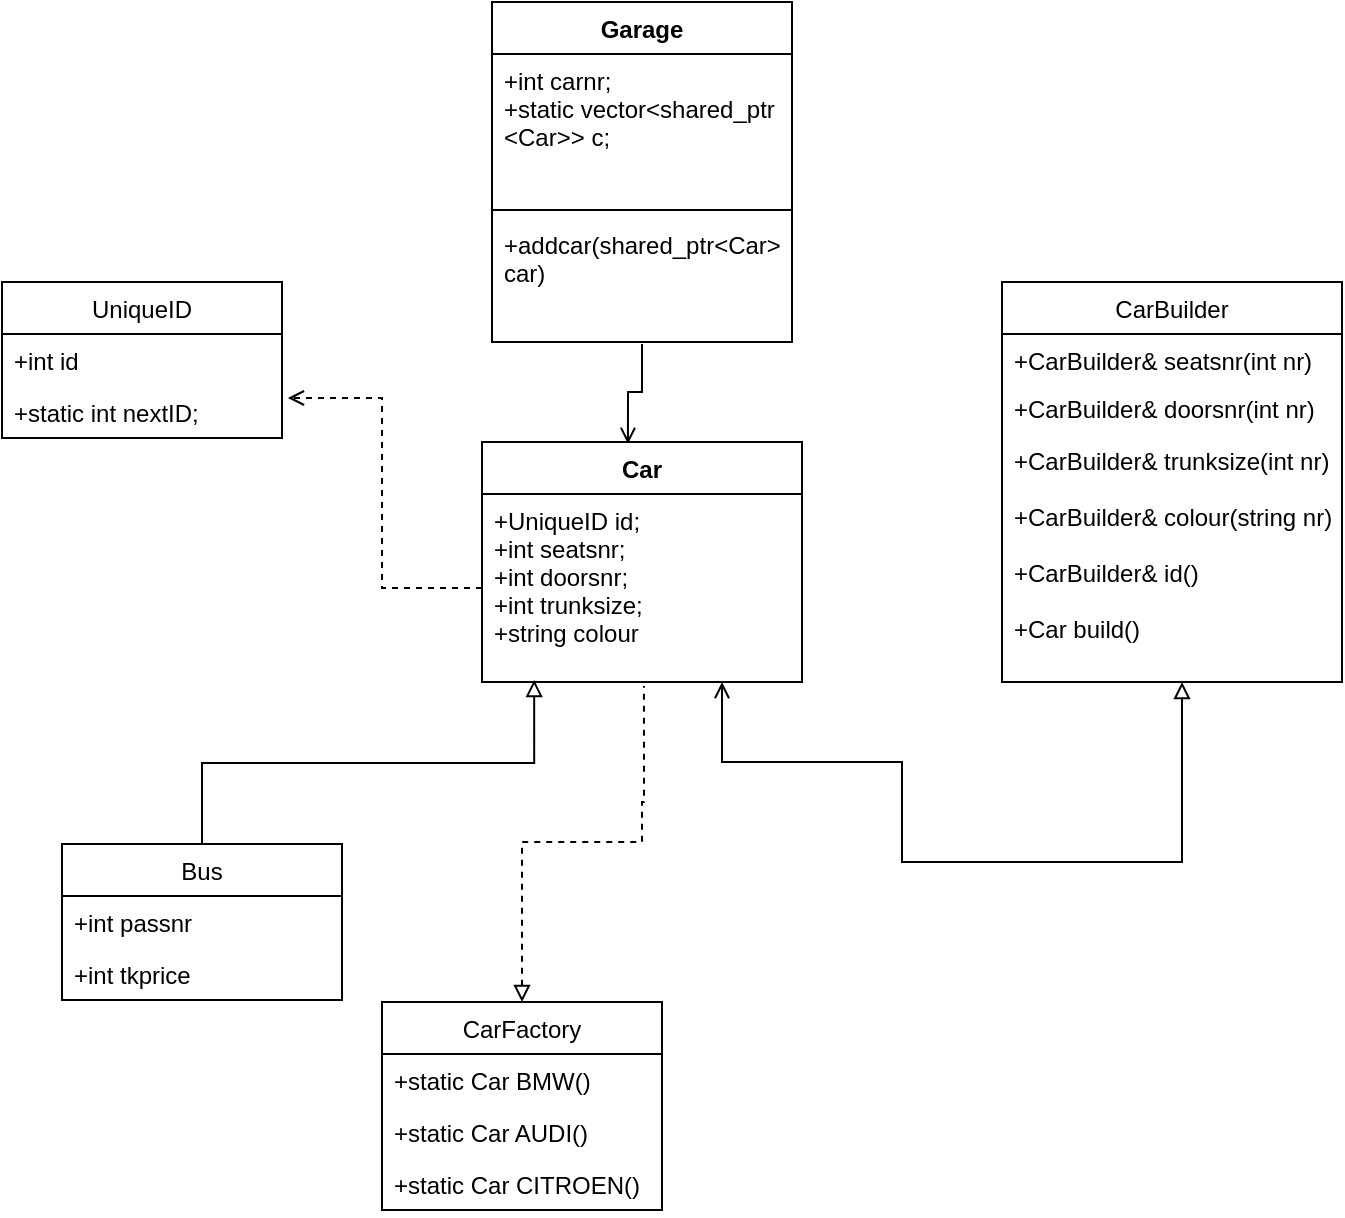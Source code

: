 <mxfile version="20.8.1" type="device"><diagram id="C5RBs43oDa-KdzZeNtuy" name="Page-1"><mxGraphModel dx="703" dy="780" grid="1" gridSize="10" guides="1" tooltips="1" connect="1" arrows="1" fold="1" page="1" pageScale="1" pageWidth="827" pageHeight="1169" math="0" shadow="0"><root><mxCell id="WIyWlLk6GJQsqaUBKTNV-0"/><mxCell id="WIyWlLk6GJQsqaUBKTNV-1" parent="WIyWlLk6GJQsqaUBKTNV-0"/><mxCell id="alu78c47FLpDm-5yMXAd-9" style="edgeStyle=orthogonalEdgeStyle;rounded=0;orthogonalLoop=1;jettySize=auto;html=1;exitX=0.75;exitY=1;exitDx=0;exitDy=0;entryX=0.535;entryY=1;entryDx=0;entryDy=0;startArrow=open;startFill=0;endArrow=block;endFill=0;entryPerimeter=0;" parent="WIyWlLk6GJQsqaUBKTNV-1" source="OUP3SdUBiabkXmoT4_Dj-11" target="OUP3SdUBiabkXmoT4_Dj-33" edge="1"><mxGeometry relative="1" as="geometry"><mxPoint x="620" y="660" as="targetPoint"/><Array as="points"><mxPoint x="400" y="550"/><mxPoint x="490" y="550"/><mxPoint x="490" y="600"/><mxPoint x="630" y="600"/></Array></mxGeometry></mxCell><mxCell id="alu78c47FLpDm-5yMXAd-15" style="edgeStyle=orthogonalEdgeStyle;rounded=0;orthogonalLoop=1;jettySize=auto;html=1;exitX=0.5;exitY=0;exitDx=0;exitDy=0;startArrow=block;startFill=0;endArrow=none;endFill=0;dashed=1;entryX=0.506;entryY=1.021;entryDx=0;entryDy=0;entryPerimeter=0;" parent="WIyWlLk6GJQsqaUBKTNV-1" source="OUP3SdUBiabkXmoT4_Dj-26" target="OUP3SdUBiabkXmoT4_Dj-12" edge="1"><mxGeometry relative="1" as="geometry"><mxPoint x="320" y="760" as="sourcePoint"/><mxPoint x="360" y="520" as="targetPoint"/><Array as="points"><mxPoint x="300" y="590"/><mxPoint x="360" y="590"/><mxPoint x="360" y="570"/><mxPoint x="361" y="570"/></Array></mxGeometry></mxCell><mxCell id="alu78c47FLpDm-5yMXAd-13" style="edgeStyle=orthogonalEdgeStyle;rounded=0;orthogonalLoop=1;jettySize=auto;html=1;exitX=0.5;exitY=0;exitDx=0;exitDy=0;entryX=0.163;entryY=0.989;entryDx=0;entryDy=0;startArrow=none;startFill=0;endArrow=block;endFill=0;entryPerimeter=0;" parent="WIyWlLk6GJQsqaUBKTNV-1" source="OUP3SdUBiabkXmoT4_Dj-20" target="OUP3SdUBiabkXmoT4_Dj-12" edge="1"><mxGeometry relative="1" as="geometry"><mxPoint x="140" y="585" as="sourcePoint"/><mxPoint x="306.08" y="517" as="targetPoint"/></mxGeometry></mxCell><mxCell id="OUP3SdUBiabkXmoT4_Dj-1" style="edgeStyle=orthogonalEdgeStyle;rounded=0;orthogonalLoop=1;jettySize=auto;html=1;exitX=0.5;exitY=1.016;exitDx=0;exitDy=0;entryX=0.456;entryY=0.008;entryDx=0;entryDy=0;endArrow=open;endFill=0;exitPerimeter=0;entryPerimeter=0;" edge="1" parent="WIyWlLk6GJQsqaUBKTNV-1" source="OUP3SdUBiabkXmoT4_Dj-9" target="OUP3SdUBiabkXmoT4_Dj-11"><mxGeometry relative="1" as="geometry"/></mxCell><mxCell id="OUP3SdUBiabkXmoT4_Dj-6" value="Garage" style="swimlane;fontStyle=1;align=center;verticalAlign=top;childLayout=stackLayout;horizontal=1;startSize=26;horizontalStack=0;resizeParent=1;resizeParentMax=0;resizeLast=0;collapsible=1;marginBottom=0;" vertex="1" parent="WIyWlLk6GJQsqaUBKTNV-1"><mxGeometry x="285" y="170" width="150" height="170" as="geometry"/></mxCell><mxCell id="OUP3SdUBiabkXmoT4_Dj-7" value="+int carnr;&#10;+static vector&lt;shared_ptr&#10;&lt;Car&gt;&gt; c;" style="text;strokeColor=none;fillColor=none;align=left;verticalAlign=top;spacingLeft=4;spacingRight=4;overflow=hidden;rotatable=0;points=[[0,0.5],[1,0.5]];portConstraint=eastwest;" vertex="1" parent="OUP3SdUBiabkXmoT4_Dj-6"><mxGeometry y="26" width="150" height="74" as="geometry"/></mxCell><mxCell id="OUP3SdUBiabkXmoT4_Dj-8" value="" style="line;strokeWidth=1;fillColor=none;align=left;verticalAlign=middle;spacingTop=-1;spacingLeft=3;spacingRight=3;rotatable=0;labelPosition=right;points=[];portConstraint=eastwest;strokeColor=inherit;" vertex="1" parent="OUP3SdUBiabkXmoT4_Dj-6"><mxGeometry y="100" width="150" height="8" as="geometry"/></mxCell><mxCell id="OUP3SdUBiabkXmoT4_Dj-9" value="+addcar(shared_ptr&lt;Car&gt; &#10;car)" style="text;strokeColor=none;fillColor=none;align=left;verticalAlign=top;spacingLeft=4;spacingRight=4;overflow=hidden;rotatable=0;points=[[0,0.5],[1,0.5]];portConstraint=eastwest;" vertex="1" parent="OUP3SdUBiabkXmoT4_Dj-6"><mxGeometry y="108" width="150" height="62" as="geometry"/></mxCell><mxCell id="OUP3SdUBiabkXmoT4_Dj-11" value="Car" style="swimlane;fontStyle=1;align=center;verticalAlign=top;childLayout=stackLayout;horizontal=1;startSize=26;horizontalStack=0;resizeParent=1;resizeParentMax=0;resizeLast=0;collapsible=1;marginBottom=0;" vertex="1" parent="WIyWlLk6GJQsqaUBKTNV-1"><mxGeometry x="280" y="390" width="160" height="120" as="geometry"/></mxCell><mxCell id="OUP3SdUBiabkXmoT4_Dj-12" value="+UniqueID id;&#10;+int seatsnr;&#10;+int doorsnr;&#10;+int trunksize;&#10;+string colour" style="text;strokeColor=none;fillColor=none;align=left;verticalAlign=top;spacingLeft=4;spacingRight=4;overflow=hidden;rotatable=0;points=[[0,0.5],[1,0.5]];portConstraint=eastwest;" vertex="1" parent="OUP3SdUBiabkXmoT4_Dj-11"><mxGeometry y="26" width="160" height="94" as="geometry"/></mxCell><mxCell id="OUP3SdUBiabkXmoT4_Dj-15" value="UniqueID" style="swimlane;fontStyle=0;childLayout=stackLayout;horizontal=1;startSize=26;fillColor=none;horizontalStack=0;resizeParent=1;resizeParentMax=0;resizeLast=0;collapsible=1;marginBottom=0;" vertex="1" parent="WIyWlLk6GJQsqaUBKTNV-1"><mxGeometry x="40" y="310" width="140" height="78" as="geometry"/></mxCell><mxCell id="OUP3SdUBiabkXmoT4_Dj-16" value="+int id" style="text;strokeColor=none;fillColor=none;align=left;verticalAlign=top;spacingLeft=4;spacingRight=4;overflow=hidden;rotatable=0;points=[[0,0.5],[1,0.5]];portConstraint=eastwest;" vertex="1" parent="OUP3SdUBiabkXmoT4_Dj-15"><mxGeometry y="26" width="140" height="26" as="geometry"/></mxCell><mxCell id="OUP3SdUBiabkXmoT4_Dj-17" value="+static int nextID;" style="text;strokeColor=none;fillColor=none;align=left;verticalAlign=top;spacingLeft=4;spacingRight=4;overflow=hidden;rotatable=0;points=[[0,0.5],[1,0.5]];portConstraint=eastwest;" vertex="1" parent="OUP3SdUBiabkXmoT4_Dj-15"><mxGeometry y="52" width="140" height="26" as="geometry"/></mxCell><mxCell id="OUP3SdUBiabkXmoT4_Dj-19" style="edgeStyle=orthogonalEdgeStyle;rounded=0;orthogonalLoop=1;jettySize=auto;html=1;exitX=0;exitY=0.5;exitDx=0;exitDy=0;entryX=1.021;entryY=0.231;entryDx=0;entryDy=0;entryPerimeter=0;dashed=1;startArrow=none;startFill=0;endArrow=open;endFill=0;" edge="1" parent="WIyWlLk6GJQsqaUBKTNV-1" source="OUP3SdUBiabkXmoT4_Dj-12" target="OUP3SdUBiabkXmoT4_Dj-17"><mxGeometry relative="1" as="geometry"/></mxCell><mxCell id="OUP3SdUBiabkXmoT4_Dj-20" value="Bus" style="swimlane;fontStyle=0;childLayout=stackLayout;horizontal=1;startSize=26;fillColor=none;horizontalStack=0;resizeParent=1;resizeParentMax=0;resizeLast=0;collapsible=1;marginBottom=0;" vertex="1" parent="WIyWlLk6GJQsqaUBKTNV-1"><mxGeometry x="70" y="591" width="140" height="78" as="geometry"/></mxCell><mxCell id="OUP3SdUBiabkXmoT4_Dj-21" value="+int passnr" style="text;strokeColor=none;fillColor=none;align=left;verticalAlign=top;spacingLeft=4;spacingRight=4;overflow=hidden;rotatable=0;points=[[0,0.5],[1,0.5]];portConstraint=eastwest;" vertex="1" parent="OUP3SdUBiabkXmoT4_Dj-20"><mxGeometry y="26" width="140" height="26" as="geometry"/></mxCell><mxCell id="OUP3SdUBiabkXmoT4_Dj-22" value="+int tkprice" style="text;strokeColor=none;fillColor=none;align=left;verticalAlign=top;spacingLeft=4;spacingRight=4;overflow=hidden;rotatable=0;points=[[0,0.5],[1,0.5]];portConstraint=eastwest;" vertex="1" parent="OUP3SdUBiabkXmoT4_Dj-20"><mxGeometry y="52" width="140" height="26" as="geometry"/></mxCell><mxCell id="OUP3SdUBiabkXmoT4_Dj-26" value="CarFactory" style="swimlane;fontStyle=0;childLayout=stackLayout;horizontal=1;startSize=26;fillColor=none;horizontalStack=0;resizeParent=1;resizeParentMax=0;resizeLast=0;collapsible=1;marginBottom=0;" vertex="1" parent="WIyWlLk6GJQsqaUBKTNV-1"><mxGeometry x="230" y="670" width="140" height="104" as="geometry"/></mxCell><mxCell id="OUP3SdUBiabkXmoT4_Dj-27" value="+static Car BMW()    " style="text;strokeColor=none;fillColor=none;align=left;verticalAlign=top;spacingLeft=4;spacingRight=4;overflow=hidden;rotatable=0;points=[[0,0.5],[1,0.5]];portConstraint=eastwest;" vertex="1" parent="OUP3SdUBiabkXmoT4_Dj-26"><mxGeometry y="26" width="140" height="26" as="geometry"/></mxCell><mxCell id="OUP3SdUBiabkXmoT4_Dj-28" value="+static Car AUDI()" style="text;strokeColor=none;fillColor=none;align=left;verticalAlign=top;spacingLeft=4;spacingRight=4;overflow=hidden;rotatable=0;points=[[0,0.5],[1,0.5]];portConstraint=eastwest;" vertex="1" parent="OUP3SdUBiabkXmoT4_Dj-26"><mxGeometry y="52" width="140" height="26" as="geometry"/></mxCell><mxCell id="OUP3SdUBiabkXmoT4_Dj-29" value="+static Car CITROEN()" style="text;strokeColor=none;fillColor=none;align=left;verticalAlign=top;spacingLeft=4;spacingRight=4;overflow=hidden;rotatable=0;points=[[0,0.5],[1,0.5]];portConstraint=eastwest;" vertex="1" parent="OUP3SdUBiabkXmoT4_Dj-26"><mxGeometry y="78" width="140" height="26" as="geometry"/></mxCell><mxCell id="OUP3SdUBiabkXmoT4_Dj-30" value="CarBuilder" style="swimlane;fontStyle=0;childLayout=stackLayout;horizontal=1;startSize=26;fillColor=none;horizontalStack=0;resizeParent=1;resizeParentMax=0;resizeLast=0;collapsible=1;marginBottom=0;" vertex="1" parent="WIyWlLk6GJQsqaUBKTNV-1"><mxGeometry x="540" y="310" width="170" height="200" as="geometry"/></mxCell><mxCell id="OUP3SdUBiabkXmoT4_Dj-31" value="+CarBuilder&amp; seatsnr(int nr)" style="text;strokeColor=none;fillColor=none;align=left;verticalAlign=top;spacingLeft=4;spacingRight=4;overflow=hidden;rotatable=0;points=[[0,0.5],[1,0.5]];portConstraint=eastwest;" vertex="1" parent="OUP3SdUBiabkXmoT4_Dj-30"><mxGeometry y="26" width="170" height="24" as="geometry"/></mxCell><mxCell id="OUP3SdUBiabkXmoT4_Dj-32" value="+CarBuilder&amp; doorsnr(int nr)" style="text;strokeColor=none;fillColor=none;align=left;verticalAlign=top;spacingLeft=4;spacingRight=4;overflow=hidden;rotatable=0;points=[[0,0.5],[1,0.5]];portConstraint=eastwest;" vertex="1" parent="OUP3SdUBiabkXmoT4_Dj-30"><mxGeometry y="50" width="170" height="26" as="geometry"/></mxCell><mxCell id="OUP3SdUBiabkXmoT4_Dj-33" value="+CarBuilder&amp; trunksize(int nr)&#10;&#10;+CarBuilder&amp; colour(string nr)&#10;&#10;+CarBuilder&amp; id()&#10;&#10;+Car build()" style="text;strokeColor=none;fillColor=none;align=left;verticalAlign=top;spacingLeft=4;spacingRight=4;overflow=hidden;rotatable=0;points=[[0,0.5],[1,0.5]];portConstraint=eastwest;" vertex="1" parent="OUP3SdUBiabkXmoT4_Dj-30"><mxGeometry y="76" width="170" height="124" as="geometry"/></mxCell></root></mxGraphModel></diagram></mxfile>